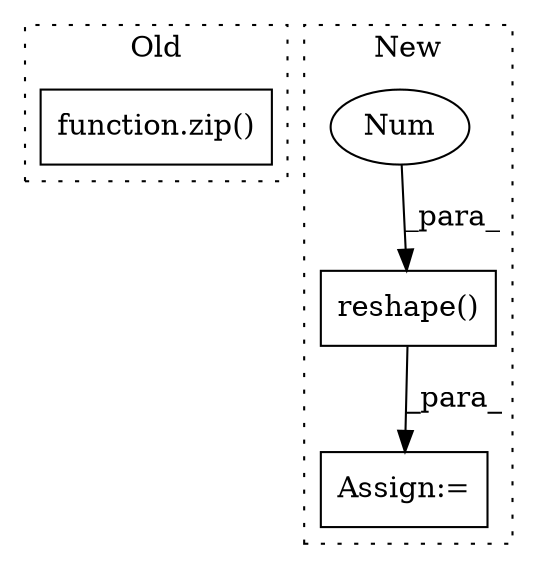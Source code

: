 digraph G {
subgraph cluster0 {
1 [label="function.zip()" a="75" s="743,787" l="4,1" shape="box"];
label = "Old";
style="dotted";
}
subgraph cluster1 {
2 [label="reshape()" a="75" s="260,317" l="47,1" shape="box"];
3 [label="Assign:=" a="68" s="396" l="3" shape="box"];
4 [label="Num" a="76" s="315" l="2" shape="ellipse"];
label = "New";
style="dotted";
}
2 -> 3 [label="_para_"];
4 -> 2 [label="_para_"];
}